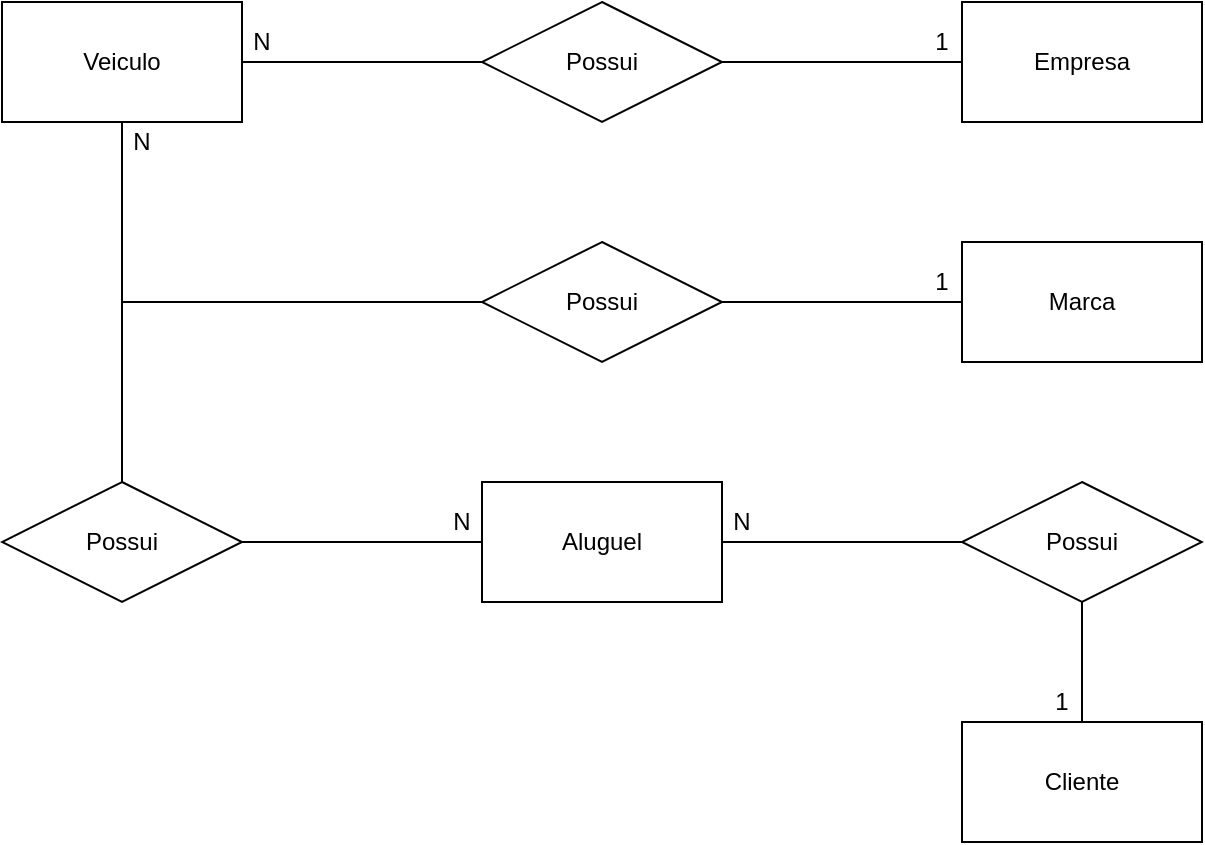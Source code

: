 <mxfile version="14.9.3" type="device"><diagram id="tGVmwIecHNLlC6Kccp6b" name="Page-1"><mxGraphModel dx="1038" dy="521" grid="1" gridSize="10" guides="1" tooltips="1" connect="1" arrows="1" fold="1" page="1" pageScale="1" pageWidth="827" pageHeight="1169" math="0" shadow="0"><root><mxCell id="0"/><mxCell id="1" parent="0"/><mxCell id="XVH95LgmlakbpVHaUxbJ-7" style="orthogonalLoop=1;jettySize=auto;html=1;exitX=1;exitY=0.5;exitDx=0;exitDy=0;rounded=0;endArrow=none;endFill=0;entryX=0;entryY=0.5;entryDx=0;entryDy=0;" edge="1" parent="1" source="XVH95LgmlakbpVHaUxbJ-1" target="XVH95LgmlakbpVHaUxbJ-5"><mxGeometry relative="1" as="geometry"><mxPoint x="310" y="70" as="targetPoint"/></mxGeometry></mxCell><mxCell id="XVH95LgmlakbpVHaUxbJ-8" style="edgeStyle=none;rounded=0;orthogonalLoop=1;jettySize=auto;html=1;entryX=0;entryY=0.5;entryDx=0;entryDy=0;endArrow=none;endFill=0;" edge="1" parent="1" source="XVH95LgmlakbpVHaUxbJ-1" target="XVH95LgmlakbpVHaUxbJ-6"><mxGeometry relative="1" as="geometry"><Array as="points"><mxPoint x="140" y="190"/></Array></mxGeometry></mxCell><mxCell id="XVH95LgmlakbpVHaUxbJ-1" value="Veiculo" style="rounded=0;whiteSpace=wrap;html=1;" vertex="1" parent="1"><mxGeometry x="80" y="40" width="120" height="60" as="geometry"/></mxCell><mxCell id="XVH95LgmlakbpVHaUxbJ-2" value="Empresa" style="rounded=0;whiteSpace=wrap;html=1;" vertex="1" parent="1"><mxGeometry x="560" y="40" width="120" height="60" as="geometry"/></mxCell><mxCell id="XVH95LgmlakbpVHaUxbJ-4" value="Marca" style="rounded=0;whiteSpace=wrap;html=1;" vertex="1" parent="1"><mxGeometry x="560" y="160" width="120" height="60" as="geometry"/></mxCell><mxCell id="XVH95LgmlakbpVHaUxbJ-11" style="edgeStyle=none;rounded=0;orthogonalLoop=1;jettySize=auto;html=1;entryX=0;entryY=0.5;entryDx=0;entryDy=0;endArrow=none;endFill=0;" edge="1" parent="1" source="XVH95LgmlakbpVHaUxbJ-5" target="XVH95LgmlakbpVHaUxbJ-2"><mxGeometry relative="1" as="geometry"/></mxCell><mxCell id="XVH95LgmlakbpVHaUxbJ-5" value="Possui" style="shape=rhombus;perimeter=rhombusPerimeter;whiteSpace=wrap;html=1;align=center;" vertex="1" parent="1"><mxGeometry x="320" y="40" width="120" height="60" as="geometry"/></mxCell><mxCell id="XVH95LgmlakbpVHaUxbJ-12" style="edgeStyle=none;rounded=0;orthogonalLoop=1;jettySize=auto;html=1;exitX=1;exitY=0.5;exitDx=0;exitDy=0;entryX=0;entryY=0.5;entryDx=0;entryDy=0;endArrow=none;endFill=0;" edge="1" parent="1" source="XVH95LgmlakbpVHaUxbJ-6" target="XVH95LgmlakbpVHaUxbJ-4"><mxGeometry relative="1" as="geometry"/></mxCell><mxCell id="XVH95LgmlakbpVHaUxbJ-6" value="Possui" style="shape=rhombus;perimeter=rhombusPerimeter;whiteSpace=wrap;html=1;align=center;" vertex="1" parent="1"><mxGeometry x="320" y="160" width="120" height="60" as="geometry"/></mxCell><mxCell id="XVH95LgmlakbpVHaUxbJ-13" value="N" style="text;html=1;strokeColor=none;fillColor=none;align=center;verticalAlign=middle;whiteSpace=wrap;rounded=0;" vertex="1" parent="1"><mxGeometry x="200" y="50" width="20" height="20" as="geometry"/></mxCell><mxCell id="XVH95LgmlakbpVHaUxbJ-21" style="edgeStyle=none;rounded=0;orthogonalLoop=1;jettySize=auto;html=1;exitX=0;exitY=0;exitDx=0;exitDy=0;entryX=0.5;entryY=0;entryDx=0;entryDy=0;endArrow=none;endFill=0;" edge="1" parent="1" source="XVH95LgmlakbpVHaUxbJ-14" target="XVH95LgmlakbpVHaUxbJ-17"><mxGeometry relative="1" as="geometry"/></mxCell><mxCell id="XVH95LgmlakbpVHaUxbJ-14" value="N" style="text;html=1;strokeColor=none;fillColor=none;align=center;verticalAlign=middle;whiteSpace=wrap;rounded=0;" vertex="1" parent="1"><mxGeometry x="140" y="100" width="20" height="20" as="geometry"/></mxCell><mxCell id="XVH95LgmlakbpVHaUxbJ-15" value="1" style="text;html=1;strokeColor=none;fillColor=none;align=center;verticalAlign=middle;whiteSpace=wrap;rounded=0;" vertex="1" parent="1"><mxGeometry x="540" y="50" width="20" height="20" as="geometry"/></mxCell><mxCell id="XVH95LgmlakbpVHaUxbJ-16" value="1" style="text;html=1;strokeColor=none;fillColor=none;align=center;verticalAlign=middle;whiteSpace=wrap;rounded=0;" vertex="1" parent="1"><mxGeometry x="540" y="170" width="20" height="20" as="geometry"/></mxCell><mxCell id="XVH95LgmlakbpVHaUxbJ-22" style="edgeStyle=none;rounded=0;orthogonalLoop=1;jettySize=auto;html=1;exitX=1;exitY=0.5;exitDx=0;exitDy=0;endArrow=none;endFill=0;" edge="1" parent="1" source="XVH95LgmlakbpVHaUxbJ-17" target="XVH95LgmlakbpVHaUxbJ-18"><mxGeometry relative="1" as="geometry"/></mxCell><mxCell id="XVH95LgmlakbpVHaUxbJ-17" value="Possui" style="shape=rhombus;perimeter=rhombusPerimeter;whiteSpace=wrap;html=1;align=center;" vertex="1" parent="1"><mxGeometry x="80" y="280" width="120" height="60" as="geometry"/></mxCell><mxCell id="XVH95LgmlakbpVHaUxbJ-23" style="edgeStyle=none;rounded=0;orthogonalLoop=1;jettySize=auto;html=1;exitX=1;exitY=0.5;exitDx=0;exitDy=0;entryX=0;entryY=0.5;entryDx=0;entryDy=0;endArrow=none;endFill=0;" edge="1" parent="1" source="XVH95LgmlakbpVHaUxbJ-18" target="XVH95LgmlakbpVHaUxbJ-19"><mxGeometry relative="1" as="geometry"/></mxCell><mxCell id="XVH95LgmlakbpVHaUxbJ-18" value="Aluguel" style="rounded=0;whiteSpace=wrap;html=1;" vertex="1" parent="1"><mxGeometry x="320" y="280" width="120" height="60" as="geometry"/></mxCell><mxCell id="XVH95LgmlakbpVHaUxbJ-24" style="edgeStyle=none;rounded=0;orthogonalLoop=1;jettySize=auto;html=1;exitX=0.5;exitY=1;exitDx=0;exitDy=0;entryX=0.5;entryY=0;entryDx=0;entryDy=0;endArrow=none;endFill=0;" edge="1" parent="1" source="XVH95LgmlakbpVHaUxbJ-19" target="XVH95LgmlakbpVHaUxbJ-20"><mxGeometry relative="1" as="geometry"/></mxCell><mxCell id="XVH95LgmlakbpVHaUxbJ-19" value="Possui" style="shape=rhombus;perimeter=rhombusPerimeter;whiteSpace=wrap;html=1;align=center;" vertex="1" parent="1"><mxGeometry x="560" y="280" width="120" height="60" as="geometry"/></mxCell><mxCell id="XVH95LgmlakbpVHaUxbJ-20" value="Cliente" style="rounded=0;whiteSpace=wrap;html=1;" vertex="1" parent="1"><mxGeometry x="560" y="400" width="120" height="60" as="geometry"/></mxCell><mxCell id="XVH95LgmlakbpVHaUxbJ-26" value="N" style="text;html=1;strokeColor=none;fillColor=none;align=center;verticalAlign=middle;whiteSpace=wrap;rounded=0;" vertex="1" parent="1"><mxGeometry x="300" y="290" width="20" height="20" as="geometry"/></mxCell><mxCell id="XVH95LgmlakbpVHaUxbJ-27" value="N" style="text;html=1;strokeColor=none;fillColor=none;align=center;verticalAlign=middle;whiteSpace=wrap;rounded=0;" vertex="1" parent="1"><mxGeometry x="440" y="290" width="20" height="20" as="geometry"/></mxCell><mxCell id="XVH95LgmlakbpVHaUxbJ-28" value="1" style="text;html=1;strokeColor=none;fillColor=none;align=center;verticalAlign=middle;whiteSpace=wrap;rounded=0;" vertex="1" parent="1"><mxGeometry x="600" y="380" width="20" height="20" as="geometry"/></mxCell></root></mxGraphModel></diagram></mxfile>